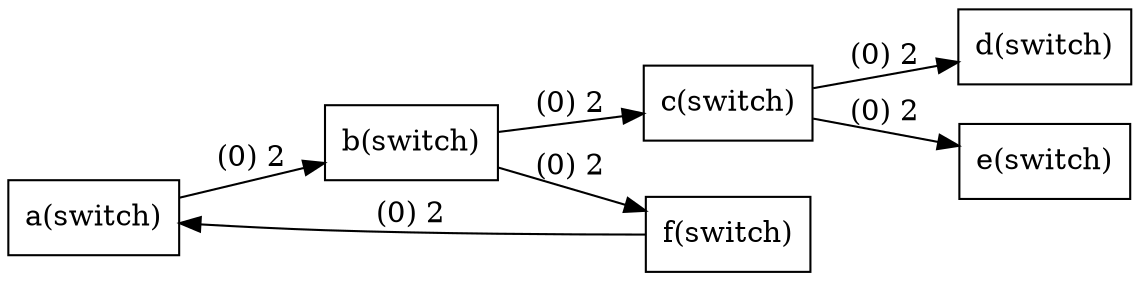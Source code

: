 digraph G{
rankdir=LR;
node [shape=record];

a [label="a(switch)"];
b [label="b(switch)"];
a->b[label="(0) 2"];
b [label="b(switch)"];
c [label="c(switch)"];
b->c[label="(0) 2"];
c [label="c(switch)"];
d [label="d(switch)"];
c->d[label="(0) 2"];
c [label="c(switch)"];
e [label="e(switch)"];
c->e[label="(0) 2"];
b [label="b(switch)"];
f [label="f(switch)"];
b->f[label="(0) 2"];
f [label="f(switch)"];
a [label="a(switch)"];
f->a[label="(0) 2"];

}